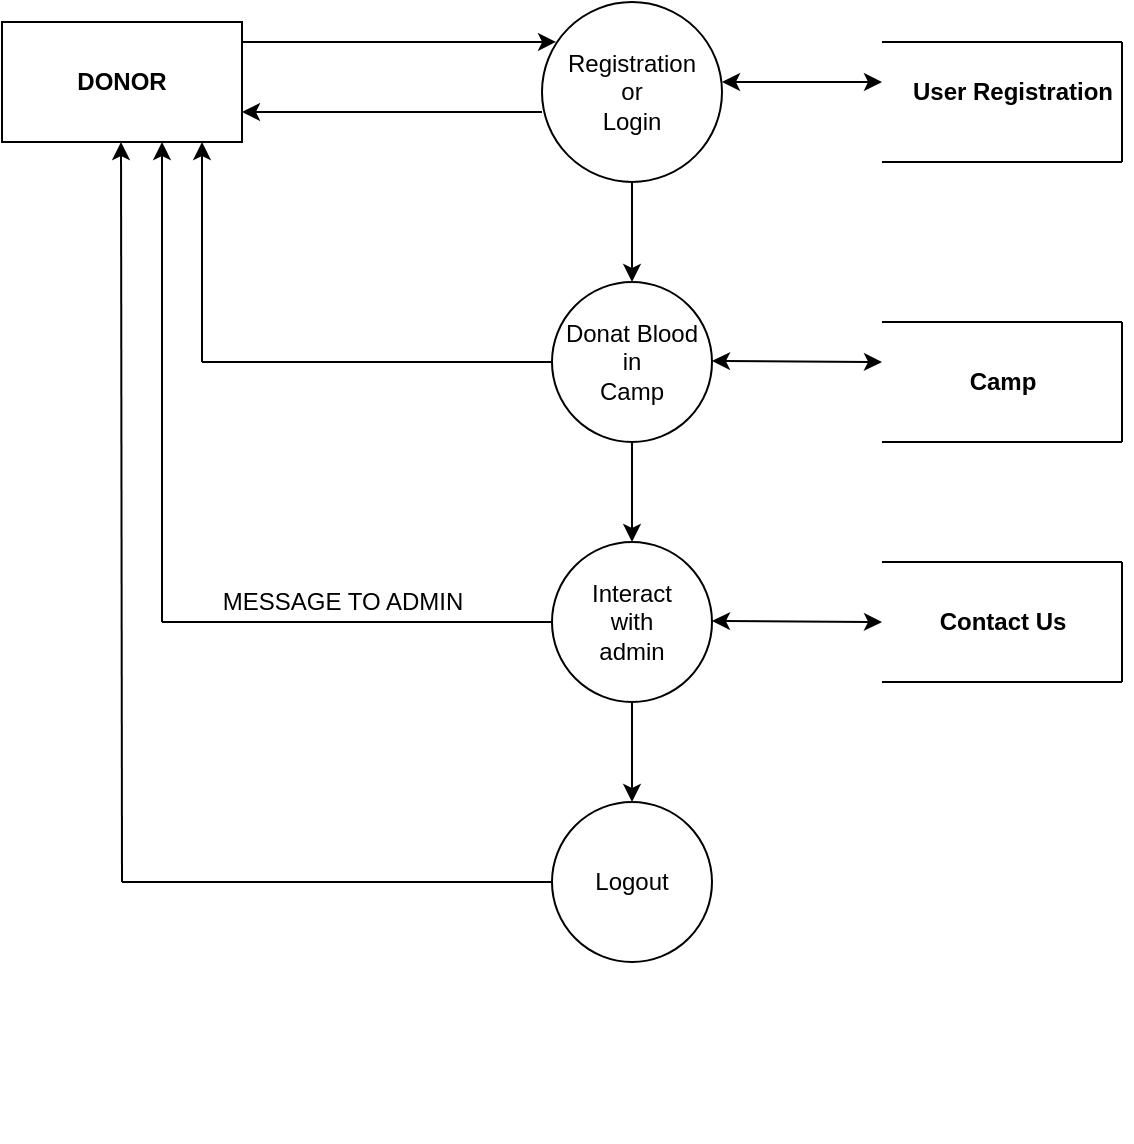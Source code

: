 <mxfile version="17.4.6" type="device" pages="2"><diagram id="xd7Msh0aVteuChMp3c9N" name="Page-1"><mxGraphModel dx="942" dy="614" grid="1" gridSize="10" guides="1" tooltips="1" connect="1" arrows="1" fold="1" page="1" pageScale="1" pageWidth="827" pageHeight="1169" math="0" shadow="0"><root><mxCell id="0"/><mxCell id="1" parent="0"/><mxCell id="spXkzvWacOORHzgeOBds-1" value="&lt;b&gt;DONOR&lt;/b&gt;" style="rounded=0;whiteSpace=wrap;html=1;" vertex="1" parent="1"><mxGeometry x="40" y="10" width="120" height="60" as="geometry"/></mxCell><mxCell id="spXkzvWacOORHzgeOBds-2" value="" style="endArrow=classic;html=1;rounded=0;entryX=0.078;entryY=0.222;entryDx=0;entryDy=0;entryPerimeter=0;" edge="1" parent="1" target="spXkzvWacOORHzgeOBds-6"><mxGeometry width="50" height="50" relative="1" as="geometry"><mxPoint x="160" y="20" as="sourcePoint"/><mxPoint x="280" y="20" as="targetPoint"/></mxGeometry></mxCell><mxCell id="spXkzvWacOORHzgeOBds-3" value="" style="endArrow=classic;html=1;rounded=0;entryX=1;entryY=0.75;entryDx=0;entryDy=0;" edge="1" parent="1" target="spXkzvWacOORHzgeOBds-1"><mxGeometry width="50" height="50" relative="1" as="geometry"><mxPoint x="310" y="55" as="sourcePoint"/><mxPoint x="440" y="110" as="targetPoint"/></mxGeometry></mxCell><mxCell id="spXkzvWacOORHzgeOBds-6" value="Registration&lt;br&gt;or &lt;br&gt;Login" style="ellipse;whiteSpace=wrap;html=1;aspect=fixed;" vertex="1" parent="1"><mxGeometry x="310" width="90" height="90" as="geometry"/></mxCell><mxCell id="spXkzvWacOORHzgeOBds-9" value="" style="endArrow=classic;startArrow=classic;html=1;rounded=0;" edge="1" parent="1"><mxGeometry width="50" height="50" relative="1" as="geometry"><mxPoint x="400" y="40" as="sourcePoint"/><mxPoint x="480" y="40" as="targetPoint"/></mxGeometry></mxCell><mxCell id="spXkzvWacOORHzgeOBds-13" value="" style="endArrow=none;html=1;rounded=0;" edge="1" parent="1"><mxGeometry width="50" height="50" relative="1" as="geometry"><mxPoint x="600" y="80" as="sourcePoint"/><mxPoint x="600" y="20" as="targetPoint"/></mxGeometry></mxCell><mxCell id="spXkzvWacOORHzgeOBds-14" value="" style="endArrow=none;html=1;rounded=0;" edge="1" parent="1"><mxGeometry width="50" height="50" relative="1" as="geometry"><mxPoint x="480" y="20" as="sourcePoint"/><mxPoint x="600" y="20" as="targetPoint"/></mxGeometry></mxCell><mxCell id="spXkzvWacOORHzgeOBds-15" value="" style="endArrow=none;html=1;rounded=0;" edge="1" parent="1"><mxGeometry width="50" height="50" relative="1" as="geometry"><mxPoint x="480" y="160" as="sourcePoint"/><mxPoint x="600" y="160" as="targetPoint"/></mxGeometry></mxCell><mxCell id="spXkzvWacOORHzgeOBds-16" value="&lt;b&gt;User Registration&lt;/b&gt;" style="text;html=1;align=center;verticalAlign=middle;resizable=0;points=[];autosize=1;strokeColor=none;fillColor=none;" vertex="1" parent="1"><mxGeometry x="485" y="35" width="120" height="20" as="geometry"/></mxCell><mxCell id="spXkzvWacOORHzgeOBds-17" value="" style="endArrow=classic;html=1;rounded=0;exitX=0.5;exitY=1;exitDx=0;exitDy=0;" edge="1" parent="1" source="spXkzvWacOORHzgeOBds-6"><mxGeometry width="50" height="50" relative="1" as="geometry"><mxPoint x="390" y="160" as="sourcePoint"/><mxPoint x="355" y="140" as="targetPoint"/></mxGeometry></mxCell><mxCell id="spXkzvWacOORHzgeOBds-18" value="Donat Blood in &lt;br&gt;Camp" style="ellipse;whiteSpace=wrap;html=1;aspect=fixed;" vertex="1" parent="1"><mxGeometry x="315" y="140" width="80" height="80" as="geometry"/></mxCell><mxCell id="spXkzvWacOORHzgeOBds-19" value="" style="endArrow=classic;startArrow=classic;html=1;rounded=0;" edge="1" parent="1"><mxGeometry width="50" height="50" relative="1" as="geometry"><mxPoint x="395" y="179.5" as="sourcePoint"/><mxPoint x="480" y="180" as="targetPoint"/></mxGeometry></mxCell><mxCell id="spXkzvWacOORHzgeOBds-24" value="" style="endArrow=none;html=1;rounded=0;" edge="1" parent="1"><mxGeometry width="50" height="50" relative="1" as="geometry"><mxPoint x="600" y="220" as="sourcePoint"/><mxPoint x="600" y="160" as="targetPoint"/></mxGeometry></mxCell><mxCell id="spXkzvWacOORHzgeOBds-25" value="" style="endArrow=none;html=1;rounded=0;" edge="1" parent="1"><mxGeometry width="50" height="50" relative="1" as="geometry"><mxPoint x="480" y="220" as="sourcePoint"/><mxPoint x="600" y="220" as="targetPoint"/></mxGeometry></mxCell><mxCell id="spXkzvWacOORHzgeOBds-26" value="" style="endArrow=none;html=1;rounded=0;" edge="1" parent="1"><mxGeometry width="50" height="50" relative="1" as="geometry"><mxPoint x="480" y="80" as="sourcePoint"/><mxPoint x="600" y="80" as="targetPoint"/></mxGeometry></mxCell><mxCell id="spXkzvWacOORHzgeOBds-28" value="&lt;b&gt;Camp&lt;/b&gt;" style="text;html=1;align=center;verticalAlign=middle;resizable=0;points=[];autosize=1;strokeColor=none;fillColor=none;" vertex="1" parent="1"><mxGeometry x="515" y="180" width="50" height="20" as="geometry"/></mxCell><mxCell id="spXkzvWacOORHzgeOBds-29" value="" style="endArrow=classic;html=1;rounded=0;" edge="1" parent="1"><mxGeometry width="50" height="50" relative="1" as="geometry"><mxPoint x="140" y="180" as="sourcePoint"/><mxPoint x="140" y="70" as="targetPoint"/></mxGeometry></mxCell><mxCell id="spXkzvWacOORHzgeOBds-30" value="" style="endArrow=none;html=1;rounded=0;entryX=0;entryY=0.5;entryDx=0;entryDy=0;" edge="1" parent="1" target="spXkzvWacOORHzgeOBds-18"><mxGeometry width="50" height="50" relative="1" as="geometry"><mxPoint x="140" y="180" as="sourcePoint"/><mxPoint x="440" y="100" as="targetPoint"/></mxGeometry></mxCell><mxCell id="spXkzvWacOORHzgeOBds-32" value="Interact&lt;br&gt;with&lt;br&gt;admin" style="ellipse;whiteSpace=wrap;html=1;aspect=fixed;" vertex="1" parent="1"><mxGeometry x="315" y="270" width="80" height="80" as="geometry"/></mxCell><mxCell id="spXkzvWacOORHzgeOBds-33" value="" style="endArrow=classic;html=1;rounded=0;exitX=0.5;exitY=1;exitDx=0;exitDy=0;entryX=0.5;entryY=0;entryDx=0;entryDy=0;" edge="1" parent="1" source="spXkzvWacOORHzgeOBds-18" target="spXkzvWacOORHzgeOBds-32"><mxGeometry width="50" height="50" relative="1" as="geometry"><mxPoint x="390" y="280" as="sourcePoint"/><mxPoint x="440" y="230" as="targetPoint"/></mxGeometry></mxCell><mxCell id="spXkzvWacOORHzgeOBds-34" value="" style="endArrow=classic;startArrow=classic;html=1;rounded=0;" edge="1" parent="1"><mxGeometry width="50" height="50" relative="1" as="geometry"><mxPoint x="395" y="309.5" as="sourcePoint"/><mxPoint x="480" y="310" as="targetPoint"/></mxGeometry></mxCell><mxCell id="spXkzvWacOORHzgeOBds-35" value="" style="endArrow=none;html=1;rounded=0;" edge="1" parent="1"><mxGeometry width="50" height="50" relative="1" as="geometry"><mxPoint x="480" y="280" as="sourcePoint"/><mxPoint x="600" y="280" as="targetPoint"/><Array as="points"/></mxGeometry></mxCell><mxCell id="spXkzvWacOORHzgeOBds-36" value="" style="endArrow=none;html=1;rounded=0;" edge="1" parent="1"><mxGeometry width="50" height="50" relative="1" as="geometry"><mxPoint x="600" y="340" as="sourcePoint"/><mxPoint x="600" y="280" as="targetPoint"/></mxGeometry></mxCell><mxCell id="spXkzvWacOORHzgeOBds-37" value="" style="endArrow=none;html=1;rounded=0;" edge="1" parent="1"><mxGeometry width="50" height="50" relative="1" as="geometry"><mxPoint x="480" y="340" as="sourcePoint"/><mxPoint x="600" y="340" as="targetPoint"/></mxGeometry></mxCell><mxCell id="spXkzvWacOORHzgeOBds-39" value="" style="endArrow=classic;html=1;rounded=0;" edge="1" parent="1"><mxGeometry width="50" height="50" relative="1" as="geometry"><mxPoint x="120" y="310" as="sourcePoint"/><mxPoint x="120" y="70" as="targetPoint"/></mxGeometry></mxCell><mxCell id="spXkzvWacOORHzgeOBds-40" value="" style="endArrow=none;html=1;rounded=0;" edge="1" parent="1"><mxGeometry width="50" height="50" relative="1" as="geometry"><mxPoint x="120" y="310" as="sourcePoint"/><mxPoint x="315" y="310" as="targetPoint"/></mxGeometry></mxCell><mxCell id="spXkzvWacOORHzgeOBds-41" value="MESSAGE TO ADMIN" style="text;html=1;align=center;verticalAlign=middle;resizable=0;points=[];autosize=1;strokeColor=none;fillColor=none;" vertex="1" parent="1"><mxGeometry x="140" y="290" width="140" height="20" as="geometry"/></mxCell><mxCell id="spXkzvWacOORHzgeOBds-42" value="" style="endArrow=classic;html=1;rounded=0;exitX=0.5;exitY=1;exitDx=0;exitDy=0;" edge="1" parent="1" source="spXkzvWacOORHzgeOBds-32"><mxGeometry width="50" height="50" relative="1" as="geometry"><mxPoint x="340" y="400" as="sourcePoint"/><mxPoint x="355" y="400" as="targetPoint"/></mxGeometry></mxCell><mxCell id="spXkzvWacOORHzgeOBds-43" value="Logout" style="ellipse;whiteSpace=wrap;html=1;aspect=fixed;" vertex="1" parent="1"><mxGeometry x="315" y="400" width="80" height="80" as="geometry"/></mxCell><mxCell id="spXkzvWacOORHzgeOBds-45" value="" style="endArrow=classic;html=1;rounded=0;" edge="1" parent="1"><mxGeometry width="50" height="50" relative="1" as="geometry"><mxPoint x="100" y="440" as="sourcePoint"/><mxPoint x="99.5" y="70" as="targetPoint"/></mxGeometry></mxCell><mxCell id="spXkzvWacOORHzgeOBds-46" value="" style="endArrow=none;html=1;rounded=0;entryX=0;entryY=0.5;entryDx=0;entryDy=0;" edge="1" parent="1" target="spXkzvWacOORHzgeOBds-43"><mxGeometry width="50" height="50" relative="1" as="geometry"><mxPoint x="100" y="440" as="sourcePoint"/><mxPoint x="150" y="390" as="targetPoint"/></mxGeometry></mxCell><mxCell id="spXkzvWacOORHzgeOBds-57" value="&lt;span style=&quot;color: rgba(0 , 0 , 0 , 0) ; font-family: monospace ; font-size: 0px&quot;&gt;%3CmxGraphModel%3E%3Croot%3E%3CmxCell%20id%3D%220%22%2F%3E%3CmxCell%20id%3D%221%22%20parent%3D%220%22%2F%3E%3CmxCell%20id%3D%222%22%20value%3D%22ADD%2CDELETE%20REQUESTER%22%20style%3D%22text%3Bhtml%3D1%3Balign%3Dcenter%3BverticalAlign%3Dmiddle%3Bresizable%3D0%3Bpoints%3D%5B%5D%3Bautosize%3D1%3BstrokeColor%3Dnone%3BfillColor%3Dnone%3B%22%20vertex%3D%221%22%20parent%3D%221%22%3E%3CmxGeometry%20x%3D%22119%22%20y%3D%22420%22%20width%3D%22170%22%20height%3D%2220%22%20as%3D%22geometry%22%2F%3E%3C%2FmxCell%3E%3C%2Froot%3E%3C%2FmxGraphModel%3E&lt;/span&gt;" style="text;html=1;align=center;verticalAlign=middle;resizable=0;points=[];autosize=1;strokeColor=none;fillColor=none;" vertex="1" parent="1"><mxGeometry x="140" y="550" width="20" height="20" as="geometry"/></mxCell><mxCell id="6piB6qjUcoFWvd2WzZbg-21" value="&lt;b&gt;Contact Us&lt;/b&gt;" style="text;html=1;align=center;verticalAlign=middle;resizable=0;points=[];autosize=1;strokeColor=none;fillColor=none;" vertex="1" parent="1"><mxGeometry x="500" y="300" width="80" height="20" as="geometry"/></mxCell></root></mxGraphModel></diagram><diagram id="o3DoZhSyxp0gNZa694rv" name="Page-2"><mxGraphModel dx="942" dy="614" grid="1" gridSize="10" guides="1" tooltips="1" connect="1" arrows="1" fold="1" page="1" pageScale="1" pageWidth="827" pageHeight="1169" math="0" shadow="0"><root><mxCell id="0"/><mxCell id="1" parent="0"/></root></mxGraphModel></diagram></mxfile>